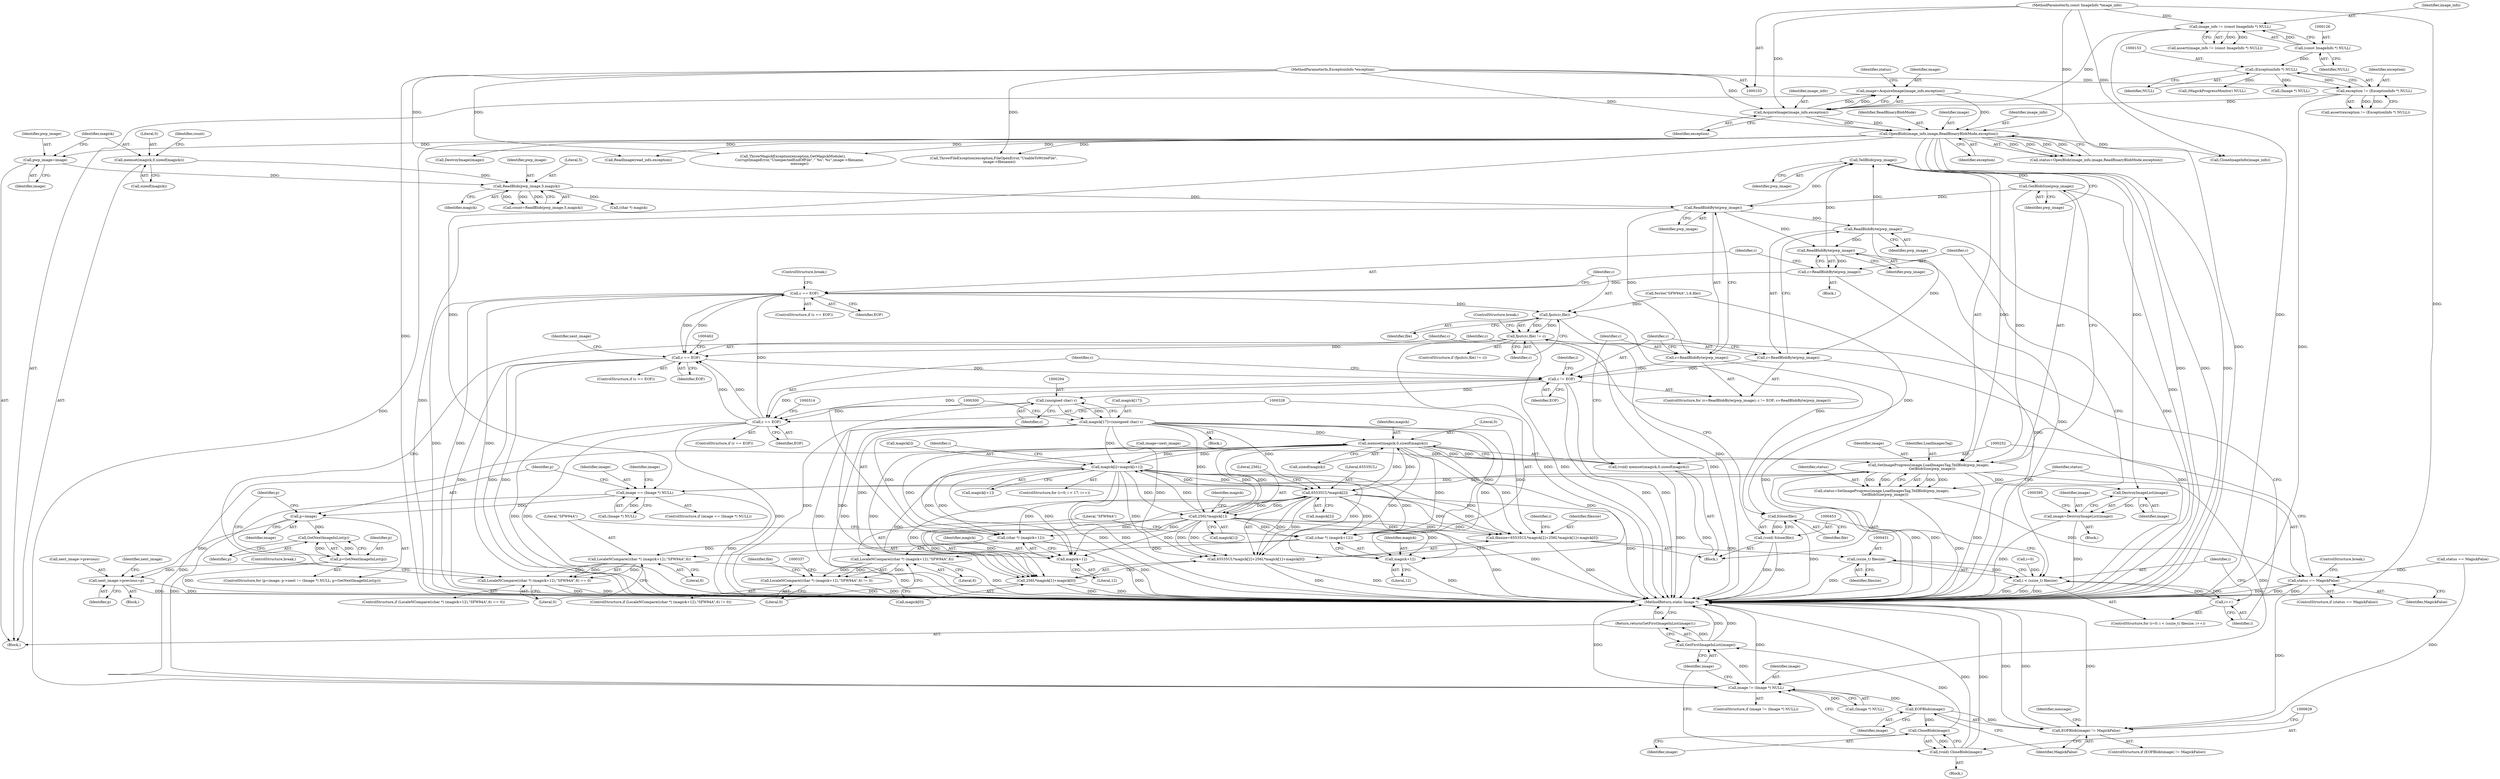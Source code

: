 digraph "0_ImageMagick_6b6bff054d569a77973f2140c0e86366e6168a6c_2@pointer" {
"1000568" [label="(Call,TellBlob(pwp_image))"];
"1000268" [label="(Call,ReadBlobByte(pwp_image))"];
"1000261" [label="(Call,ReadBlobByte(pwp_image))"];
"1000570" [label="(Call,GetBlobSize(pwp_image))"];
"1000568" [label="(Call,TellBlob(pwp_image))"];
"1000438" [label="(Call,ReadBlobByte(pwp_image))"];
"1000196" [label="(Call,ReadBlob(pwp_image,5,magick))"];
"1000186" [label="(Call,pwp_image=image)"];
"1000168" [label="(Call,OpenBlob(image_info,image,ReadBinaryBlobMode,exception))"];
"1000163" [label="(Call,AcquireImage(image_info,exception))"];
"1000123" [label="(Call,image_info != (const ImageInfo *) NULL)"];
"1000104" [label="(MethodParameterIn,const ImageInfo *image_info)"];
"1000125" [label="(Call,(const ImageInfo *) NULL)"];
"1000150" [label="(Call,exception != (ExceptionInfo *) NULL)"];
"1000105" [label="(MethodParameterIn,ExceptionInfo *exception)"];
"1000152" [label="(Call,(ExceptionInfo *) NULL)"];
"1000161" [label="(Call,image=AcquireImage(image_info,exception))"];
"1000189" [label="(Call,memset(magick,0,sizeof(magick)))"];
"1000565" [label="(Call,SetImageProgress(image,LoadImagesTag,TellBlob(pwp_image),\n      GetBlobSize(pwp_image)))"];
"1000391" [label="(Call,DestroyImageList(image))"];
"1000389" [label="(Call,image=DestroyImageList(image))"];
"1000498" [label="(Call,image == (Image *) NULL)"];
"1000509" [label="(Call,p=image)"];
"1000521" [label="(Call,GetNextImageInList(p))"];
"1000519" [label="(Call,p=GetNextImageInList(p))"];
"1000523" [label="(Call,next_image->previous=p)"];
"1000595" [label="(Call,image != (Image *) NULL)"];
"1000603" [label="(Call,EOFBlob(image))"];
"1000602" [label="(Call,EOFBlob(image) != MagickFalse)"];
"1000630" [label="(Call,CloseBlob(image))"];
"1000628" [label="(Call,(void) CloseBlob(image))"];
"1000633" [label="(Call,GetFirstImageInList(image))"];
"1000632" [label="(Return,return(GetFirstImageInList(image));)"];
"1000563" [label="(Call,status=SetImageProgress(image,LoadImagesTag,TellBlob(pwp_image),\n      GetBlobSize(pwp_image)))"];
"1000573" [label="(Call,status == MagickFalse)"];
"1000259" [label="(Call,c=ReadBlobByte(pwp_image))"];
"1000263" [label="(Call,c != EOF)"];
"1000293" [label="(Call,(unsigned char) c)"];
"1000289" [label="(Call,magick[17]=(unsigned char) c)"];
"1000253" [label="(Call,memset(magick,0,sizeof(magick)))"];
"1000251" [label="(Call,(void) memset(magick,0,sizeof(magick)))"];
"1000280" [label="(Call,magick[i]=magick[i+1])"];
"1000299" [label="(Call,(char *) (magick+12))"];
"1000298" [label="(Call,LocaleNCompare((char *) (magick+12),\"SFW94A\",6))"];
"1000297" [label="(Call,LocaleNCompare((char *) (magick+12),\"SFW94A\",6) == 0)"];
"1000301" [label="(Call,magick+12)"];
"1000327" [label="(Call,(char *) (magick+12))"];
"1000326" [label="(Call,LocaleNCompare((char *) (magick+12),\"SFW94A\",6))"];
"1000325" [label="(Call,LocaleNCompare((char *) (magick+12),\"SFW94A\",6) != 0)"];
"1000329" [label="(Call,magick+12)"];
"1000407" [label="(Call,filesize=65535UL*magick[2]+256L*magick[1]+magick[0])"];
"1000430" [label="(Call,(ssize_t) filesize)"];
"1000428" [label="(Call,i < (ssize_t) filesize)"];
"1000433" [label="(Call,i++)"];
"1000410" [label="(Call,65535UL*magick[2])"];
"1000409" [label="(Call,65535UL*magick[2]+256L*magick[1]+magick[0])"];
"1000416" [label="(Call,256L*magick[1])"];
"1000415" [label="(Call,256L*magick[1]+magick[0])"];
"1000309" [label="(Call,c == EOF)"];
"1000441" [label="(Call,c == EOF)"];
"1000447" [label="(Call,fputc(c,file))"];
"1000446" [label="(Call,fputc(c,file) != c)"];
"1000457" [label="(Call,c == EOF)"];
"1000454" [label="(Call,fclose(file))"];
"1000452" [label="(Call,(void) fclose(file))"];
"1000266" [label="(Call,c=ReadBlobByte(pwp_image))"];
"1000436" [label="(Call,c=ReadBlobByte(pwp_image))"];
"1000334" [label="(Literal,0)"];
"1000441" [label="(Call,c == EOF)"];
"1000530" [label="(Identifier,next_image)"];
"1000457" [label="(Call,c == EOF)"];
"1000253" [label="(Call,memset(magick,0,sizeof(magick)))"];
"1000389" [label="(Call,image=DestroyImageList(image))"];
"1000264" [label="(Identifier,c)"];
"1000251" [label="(Call,(void) memset(magick,0,sizeof(magick)))"];
"1000520" [label="(Identifier,p)"];
"1000454" [label="(Call,fclose(file))"];
"1000631" [label="(Identifier,image)"];
"1000293" [label="(Call,(unsigned char) c)"];
"1000597" [label="(Call,(Image *) NULL)"];
"1000436" [label="(Call,c=ReadBlobByte(pwp_image))"];
"1000325" [label="(Call,LocaleNCompare((char *) (magick+12),\"SFW94A\",6) != 0)"];
"1000524" [label="(Call,next_image->previous)"];
"1000609" [label="(Identifier,message)"];
"1000298" [label="(Call,LocaleNCompare((char *) (magick+12),\"SFW94A\",6))"];
"1000422" [label="(Identifier,magick)"];
"1000105" [label="(MethodParameterIn,ExceptionInfo *exception)"];
"1000392" [label="(Identifier,image)"];
"1000630" [label="(Call,CloseBlob(image))"];
"1000418" [label="(Call,magick[1])"];
"1000333" [label="(Literal,6)"];
"1000527" [label="(Identifier,p)"];
"1000224" [label="(Call,(MagickProgressMonitor) NULL)"];
"1000167" [label="(Identifier,status)"];
"1000263" [label="(Call,c != EOF)"];
"1000324" [label="(ControlStructure,if (LocaleNCompare((char *) (magick+12),\"SFW94A\",6) != 0))"];
"1000435" [label="(Block,)"];
"1000514" [label="(Identifier,p)"];
"1000448" [label="(Identifier,c)"];
"1000522" [label="(Identifier,p)"];
"1000296" [label="(ControlStructure,if (LocaleNCompare((char *) (magick+12),\"SFW94A\",6) == 0))"];
"1000289" [label="(Call,magick[17]=(unsigned char) c)"];
"1000390" [label="(Identifier,image)"];
"1000270" [label="(Block,)"];
"1000174" [label="(Call,status == MagickFalse)"];
"1000302" [label="(Identifier,magick)"];
"1000124" [label="(Identifier,image_info)"];
"1000497" [label="(ControlStructure,if (image == (Image *) NULL))"];
"1000575" [label="(Identifier,MagickFalse)"];
"1000284" [label="(Call,magick[i+1])"];
"1000458" [label="(Identifier,c)"];
"1000332" [label="(Literal,\"SFW94A\")"];
"1000444" [label="(ControlStructure,break;)"];
"1000331" [label="(Literal,12)"];
"1000250" [label="(Block,)"];
"1000195" [label="(Identifier,count)"];
"1000614" [label="(Call,ThrowMagickException(exception,GetMagickModule(),\n            CorruptImageError,\"UnexpectedEndOfFile\",\"`%s': %s\",image->filename,\n            message))"];
"1000154" [label="(Identifier,NULL)"];
"1000635" [label="(MethodReturn,static Image *)"];
"1000567" [label="(Identifier,LoadImagesTag)"];
"1000601" [label="(ControlStructure,if (EOFBlob(image) != MagickFalse))"];
"1000151" [label="(Identifier,exception)"];
"1000290" [label="(Call,magick[17])"];
"1000604" [label="(Identifier,image)"];
"1000306" [label="(Literal,0)"];
"1000633" [label="(Call,GetFirstImageInList(image))"];
"1000500" [label="(Call,(Image *) NULL)"];
"1000269" [label="(Identifier,pwp_image)"];
"1000297" [label="(Call,LocaleNCompare((char *) (magick+12),\"SFW94A\",6) == 0)"];
"1000149" [label="(Call,assert(exception != (ExceptionInfo *) NULL))"];
"1000311" [label="(Identifier,EOF)"];
"1000169" [label="(Identifier,image_info)"];
"1000432" [label="(Identifier,filesize)"];
"1000172" [label="(Identifier,exception)"];
"1000451" [label="(ControlStructure,break;)"];
"1000125" [label="(Call,(const ImageInfo *) NULL)"];
"1000568" [label="(Call,TellBlob(pwp_image))"];
"1000450" [label="(Identifier,c)"];
"1000186" [label="(Call,pwp_image=image)"];
"1000280" [label="(Call,magick[i]=magick[i+1])"];
"1000301" [label="(Call,magick+12)"];
"1000499" [label="(Identifier,image)"];
"1000571" [label="(Identifier,pwp_image)"];
"1000382" [label="(Call,ThrowFileException(exception,FileOpenError,\"UnableToWriteFile\",\n          image->filename))"];
"1000166" [label="(Call,status=OpenBlob(image_info,image,ReadBinaryBlobMode,exception))"];
"1000123" [label="(Call,image_info != (const ImageInfo *) NULL)"];
"1000299" [label="(Call,(char *) (magick+12))"];
"1000507" [label="(Block,)"];
"1000428" [label="(Call,i < (ssize_t) filesize)"];
"1000416" [label="(Call,256L*magick[1])"];
"1000259" [label="(Call,c=ReadBlobByte(pwp_image))"];
"1000197" [label="(Identifier,pwp_image)"];
"1000305" [label="(Literal,6)"];
"1000194" [label="(Call,count=ReadBlob(pwp_image,5,magick))"];
"1000445" [label="(ControlStructure,if (fputc(c,file) != c))"];
"1000439" [label="(Identifier,pwp_image)"];
"1000572" [label="(ControlStructure,if (status == MagickFalse))"];
"1000255" [label="(Literal,0)"];
"1000183" [label="(Call,(Image *) NULL)"];
"1000267" [label="(Identifier,c)"];
"1000594" [label="(ControlStructure,if (image != (Image *) NULL))"];
"1000271" [label="(ControlStructure,for (i=0; i < 17; i++))"];
"1000426" [label="(Identifier,i)"];
"1000310" [label="(Identifier,c)"];
"1000440" [label="(ControlStructure,if (c == EOF))"];
"1000254" [label="(Identifier,magick)"];
"1000473" [label="(Identifier,next_image)"];
"1000165" [label="(Identifier,exception)"];
"1000519" [label="(Call,p=GetNextImageInList(p))"];
"1000295" [label="(Identifier,c)"];
"1000307" [label="(ControlStructure,break;)"];
"1000412" [label="(Call,magick[2])"];
"1000162" [label="(Identifier,image)"];
"1000266" [label="(Call,c=ReadBlobByte(pwp_image))"];
"1000605" [label="(Identifier,MagickFalse)"];
"1000504" [label="(Identifier,image)"];
"1000273" [label="(Identifier,i)"];
"1000281" [label="(Call,magick[i])"];
"1000171" [label="(Identifier,ReadBinaryBlobMode)"];
"1000122" [label="(Call,assert(image_info != (const ImageInfo *) NULL))"];
"1000326" [label="(Call,LocaleNCompare((char *) (magick+12),\"SFW94A\",6))"];
"1000434" [label="(Identifier,i)"];
"1000576" [label="(ControlStructure,break;)"];
"1000189" [label="(Call,memset(magick,0,sizeof(magick)))"];
"1000303" [label="(Literal,12)"];
"1000503" [label="(Call,image=next_image)"];
"1000260" [label="(Identifier,c)"];
"1000446" [label="(Call,fputc(c,file) != c)"];
"1000595" [label="(Call,image != (Image *) NULL)"];
"1000150" [label="(Call,exception != (ExceptionInfo *) NULL)"];
"1000569" [label="(Identifier,pwp_image)"];
"1000168" [label="(Call,OpenBlob(image_info,image,ReadBinaryBlobMode,exception))"];
"1000308" [label="(ControlStructure,if (c == EOF))"];
"1000456" [label="(ControlStructure,if (c == EOF))"];
"1000373" [label="(Block,)"];
"1000474" [label="(Call,ReadImage(read_info,exception))"];
"1000187" [label="(Identifier,pwp_image)"];
"1000191" [label="(Literal,0)"];
"1000430" [label="(Call,(ssize_t) filesize)"];
"1000417" [label="(Literal,256L)"];
"1000190" [label="(Identifier,magick)"];
"1000152" [label="(Call,(ExceptionInfo *) NULL)"];
"1000327" [label="(Call,(char *) (magick+12))"];
"1000425" [label="(Call,i=0)"];
"1000628" [label="(Call,(void) CloseBlob(image))"];
"1000348" [label="(Identifier,file)"];
"1000164" [label="(Identifier,image_info)"];
"1000127" [label="(Identifier,NULL)"];
"1000452" [label="(Call,(void) fclose(file))"];
"1000409" [label="(Call,65535UL*magick[2]+256L*magick[1]+magick[0])"];
"1000459" [label="(Identifier,EOF)"];
"1000596" [label="(Identifier,image)"];
"1000573" [label="(Call,status == MagickFalse)"];
"1000603" [label="(Call,EOFBlob(image))"];
"1000199" [label="(Identifier,magick)"];
"1000218" [label="(Call,CloneImageInfo(image_info))"];
"1000424" [label="(ControlStructure,for (i=0; i < (ssize_t) filesize; i++))"];
"1000443" [label="(Identifier,EOF)"];
"1000170" [label="(Identifier,image)"];
"1000498" [label="(Call,image == (Image *) NULL)"];
"1000438" [label="(Call,ReadBlobByte(pwp_image))"];
"1000161" [label="(Call,image=AcquireImage(image_info,exception))"];
"1000207" [label="(Call,(char *) magick)"];
"1000510" [label="(Identifier,p)"];
"1000163" [label="(Call,AcquireImage(image_info,exception))"];
"1000265" [label="(Identifier,EOF)"];
"1000447" [label="(Call,fputc(c,file))"];
"1000455" [label="(Identifier,file)"];
"1000634" [label="(Identifier,image)"];
"1000563" [label="(Call,status=SetImageProgress(image,LoadImagesTag,TellBlob(pwp_image),\n      GetBlobSize(pwp_image)))"];
"1000268" [label="(Call,ReadBlobByte(pwp_image))"];
"1000509" [label="(Call,p=image)"];
"1000408" [label="(Identifier,filesize)"];
"1000106" [label="(Block,)"];
"1000437" [label="(Identifier,c)"];
"1000258" [label="(ControlStructure,for (c=ReadBlobByte(pwp_image); c != EOF; c=ReadBlobByte(pwp_image)))"];
"1000511" [label="(Identifier,image)"];
"1000262" [label="(Identifier,pwp_image)"];
"1000180" [label="(Call,DestroyImage(image))"];
"1000256" [label="(Call,sizeof(magick))"];
"1000566" [label="(Identifier,image)"];
"1000399" [label="(Call,fwrite(\"SFW94A\",1,6,file))"];
"1000104" [label="(MethodParameterIn,const ImageInfo *image_info)"];
"1000565" [label="(Call,SetImageProgress(image,LoadImagesTag,TellBlob(pwp_image),\n      GetBlobSize(pwp_image)))"];
"1000602" [label="(Call,EOFBlob(image) != MagickFalse)"];
"1000411" [label="(Literal,65535UL)"];
"1000564" [label="(Identifier,status)"];
"1000574" [label="(Identifier,status)"];
"1000521" [label="(Call,GetNextImageInList(p))"];
"1000433" [label="(Call,i++)"];
"1000442" [label="(Identifier,c)"];
"1000410" [label="(Call,65535UL*magick[2])"];
"1000570" [label="(Call,GetBlobSize(pwp_image))"];
"1000407" [label="(Call,filesize=65535UL*magick[2]+256L*magick[1]+magick[0])"];
"1000198" [label="(Literal,5)"];
"1000429" [label="(Identifier,i)"];
"1000632" [label="(Return,return(GetFirstImageInList(image));)"];
"1000391" [label="(Call,DestroyImageList(image))"];
"1000523" [label="(Call,next_image->previous=p)"];
"1000415" [label="(Call,256L*magick[1]+magick[0])"];
"1000188" [label="(Identifier,image)"];
"1000196" [label="(Call,ReadBlob(pwp_image,5,magick))"];
"1000192" [label="(Call,sizeof(magick))"];
"1000304" [label="(Literal,\"SFW94A\")"];
"1000421" [label="(Call,magick[0])"];
"1000329" [label="(Call,magick+12)"];
"1000330" [label="(Identifier,magick)"];
"1000449" [label="(Identifier,file)"];
"1000261" [label="(Call,ReadBlobByte(pwp_image))"];
"1000508" [label="(ControlStructure,for (p=image; p->next != (Image *) NULL; p=GetNextImageInList(p)))"];
"1000600" [label="(Block,)"];
"1000279" [label="(Identifier,i)"];
"1000309" [label="(Call,c == EOF)"];
"1000568" -> "1000565"  [label="AST: "];
"1000568" -> "1000569"  [label="CFG: "];
"1000569" -> "1000568"  [label="AST: "];
"1000571" -> "1000568"  [label="CFG: "];
"1000568" -> "1000565"  [label="DDG: "];
"1000268" -> "1000568"  [label="DDG: "];
"1000261" -> "1000568"  [label="DDG: "];
"1000438" -> "1000568"  [label="DDG: "];
"1000568" -> "1000570"  [label="DDG: "];
"1000268" -> "1000266"  [label="AST: "];
"1000268" -> "1000269"  [label="CFG: "];
"1000269" -> "1000268"  [label="AST: "];
"1000266" -> "1000268"  [label="CFG: "];
"1000268" -> "1000635"  [label="DDG: "];
"1000268" -> "1000266"  [label="DDG: "];
"1000261" -> "1000268"  [label="DDG: "];
"1000268" -> "1000438"  [label="DDG: "];
"1000261" -> "1000259"  [label="AST: "];
"1000261" -> "1000262"  [label="CFG: "];
"1000262" -> "1000261"  [label="AST: "];
"1000259" -> "1000261"  [label="CFG: "];
"1000261" -> "1000635"  [label="DDG: "];
"1000261" -> "1000259"  [label="DDG: "];
"1000570" -> "1000261"  [label="DDG: "];
"1000196" -> "1000261"  [label="DDG: "];
"1000261" -> "1000438"  [label="DDG: "];
"1000570" -> "1000565"  [label="AST: "];
"1000570" -> "1000571"  [label="CFG: "];
"1000571" -> "1000570"  [label="AST: "];
"1000565" -> "1000570"  [label="CFG: "];
"1000570" -> "1000635"  [label="DDG: "];
"1000570" -> "1000565"  [label="DDG: "];
"1000438" -> "1000436"  [label="AST: "];
"1000438" -> "1000439"  [label="CFG: "];
"1000439" -> "1000438"  [label="AST: "];
"1000436" -> "1000438"  [label="CFG: "];
"1000438" -> "1000635"  [label="DDG: "];
"1000438" -> "1000436"  [label="DDG: "];
"1000196" -> "1000194"  [label="AST: "];
"1000196" -> "1000199"  [label="CFG: "];
"1000197" -> "1000196"  [label="AST: "];
"1000198" -> "1000196"  [label="AST: "];
"1000199" -> "1000196"  [label="AST: "];
"1000194" -> "1000196"  [label="CFG: "];
"1000196" -> "1000194"  [label="DDG: "];
"1000196" -> "1000194"  [label="DDG: "];
"1000196" -> "1000194"  [label="DDG: "];
"1000186" -> "1000196"  [label="DDG: "];
"1000189" -> "1000196"  [label="DDG: "];
"1000196" -> "1000207"  [label="DDG: "];
"1000186" -> "1000106"  [label="AST: "];
"1000186" -> "1000188"  [label="CFG: "];
"1000187" -> "1000186"  [label="AST: "];
"1000188" -> "1000186"  [label="AST: "];
"1000190" -> "1000186"  [label="CFG: "];
"1000168" -> "1000186"  [label="DDG: "];
"1000168" -> "1000166"  [label="AST: "];
"1000168" -> "1000172"  [label="CFG: "];
"1000169" -> "1000168"  [label="AST: "];
"1000170" -> "1000168"  [label="AST: "];
"1000171" -> "1000168"  [label="AST: "];
"1000172" -> "1000168"  [label="AST: "];
"1000166" -> "1000168"  [label="CFG: "];
"1000168" -> "1000635"  [label="DDG: "];
"1000168" -> "1000635"  [label="DDG: "];
"1000168" -> "1000635"  [label="DDG: "];
"1000168" -> "1000166"  [label="DDG: "];
"1000168" -> "1000166"  [label="DDG: "];
"1000168" -> "1000166"  [label="DDG: "];
"1000168" -> "1000166"  [label="DDG: "];
"1000163" -> "1000168"  [label="DDG: "];
"1000163" -> "1000168"  [label="DDG: "];
"1000104" -> "1000168"  [label="DDG: "];
"1000161" -> "1000168"  [label="DDG: "];
"1000105" -> "1000168"  [label="DDG: "];
"1000168" -> "1000180"  [label="DDG: "];
"1000168" -> "1000218"  [label="DDG: "];
"1000168" -> "1000382"  [label="DDG: "];
"1000168" -> "1000391"  [label="DDG: "];
"1000168" -> "1000474"  [label="DDG: "];
"1000168" -> "1000498"  [label="DDG: "];
"1000168" -> "1000595"  [label="DDG: "];
"1000168" -> "1000614"  [label="DDG: "];
"1000163" -> "1000161"  [label="AST: "];
"1000163" -> "1000165"  [label="CFG: "];
"1000164" -> "1000163"  [label="AST: "];
"1000165" -> "1000163"  [label="AST: "];
"1000161" -> "1000163"  [label="CFG: "];
"1000163" -> "1000161"  [label="DDG: "];
"1000163" -> "1000161"  [label="DDG: "];
"1000123" -> "1000163"  [label="DDG: "];
"1000104" -> "1000163"  [label="DDG: "];
"1000150" -> "1000163"  [label="DDG: "];
"1000105" -> "1000163"  [label="DDG: "];
"1000123" -> "1000122"  [label="AST: "];
"1000123" -> "1000125"  [label="CFG: "];
"1000124" -> "1000123"  [label="AST: "];
"1000125" -> "1000123"  [label="AST: "];
"1000122" -> "1000123"  [label="CFG: "];
"1000123" -> "1000635"  [label="DDG: "];
"1000123" -> "1000122"  [label="DDG: "];
"1000123" -> "1000122"  [label="DDG: "];
"1000104" -> "1000123"  [label="DDG: "];
"1000125" -> "1000123"  [label="DDG: "];
"1000104" -> "1000103"  [label="AST: "];
"1000104" -> "1000635"  [label="DDG: "];
"1000104" -> "1000218"  [label="DDG: "];
"1000125" -> "1000127"  [label="CFG: "];
"1000126" -> "1000125"  [label="AST: "];
"1000127" -> "1000125"  [label="AST: "];
"1000125" -> "1000152"  [label="DDG: "];
"1000150" -> "1000149"  [label="AST: "];
"1000150" -> "1000152"  [label="CFG: "];
"1000151" -> "1000150"  [label="AST: "];
"1000152" -> "1000150"  [label="AST: "];
"1000149" -> "1000150"  [label="CFG: "];
"1000150" -> "1000635"  [label="DDG: "];
"1000150" -> "1000149"  [label="DDG: "];
"1000150" -> "1000149"  [label="DDG: "];
"1000105" -> "1000150"  [label="DDG: "];
"1000152" -> "1000150"  [label="DDG: "];
"1000105" -> "1000103"  [label="AST: "];
"1000105" -> "1000635"  [label="DDG: "];
"1000105" -> "1000382"  [label="DDG: "];
"1000105" -> "1000474"  [label="DDG: "];
"1000105" -> "1000614"  [label="DDG: "];
"1000152" -> "1000154"  [label="CFG: "];
"1000153" -> "1000152"  [label="AST: "];
"1000154" -> "1000152"  [label="AST: "];
"1000152" -> "1000183"  [label="DDG: "];
"1000152" -> "1000224"  [label="DDG: "];
"1000161" -> "1000106"  [label="AST: "];
"1000162" -> "1000161"  [label="AST: "];
"1000167" -> "1000161"  [label="CFG: "];
"1000161" -> "1000635"  [label="DDG: "];
"1000189" -> "1000106"  [label="AST: "];
"1000189" -> "1000192"  [label="CFG: "];
"1000190" -> "1000189"  [label="AST: "];
"1000191" -> "1000189"  [label="AST: "];
"1000192" -> "1000189"  [label="AST: "];
"1000195" -> "1000189"  [label="CFG: "];
"1000565" -> "1000563"  [label="AST: "];
"1000566" -> "1000565"  [label="AST: "];
"1000567" -> "1000565"  [label="AST: "];
"1000563" -> "1000565"  [label="CFG: "];
"1000565" -> "1000635"  [label="DDG: "];
"1000565" -> "1000635"  [label="DDG: "];
"1000565" -> "1000635"  [label="DDG: "];
"1000565" -> "1000391"  [label="DDG: "];
"1000565" -> "1000498"  [label="DDG: "];
"1000565" -> "1000563"  [label="DDG: "];
"1000565" -> "1000563"  [label="DDG: "];
"1000565" -> "1000563"  [label="DDG: "];
"1000565" -> "1000563"  [label="DDG: "];
"1000503" -> "1000565"  [label="DDG: "];
"1000498" -> "1000565"  [label="DDG: "];
"1000565" -> "1000595"  [label="DDG: "];
"1000391" -> "1000389"  [label="AST: "];
"1000391" -> "1000392"  [label="CFG: "];
"1000392" -> "1000391"  [label="AST: "];
"1000389" -> "1000391"  [label="CFG: "];
"1000391" -> "1000389"  [label="DDG: "];
"1000389" -> "1000373"  [label="AST: "];
"1000390" -> "1000389"  [label="AST: "];
"1000395" -> "1000389"  [label="CFG: "];
"1000389" -> "1000635"  [label="DDG: "];
"1000389" -> "1000635"  [label="DDG: "];
"1000498" -> "1000497"  [label="AST: "];
"1000498" -> "1000500"  [label="CFG: "];
"1000499" -> "1000498"  [label="AST: "];
"1000500" -> "1000498"  [label="AST: "];
"1000504" -> "1000498"  [label="CFG: "];
"1000510" -> "1000498"  [label="CFG: "];
"1000498" -> "1000635"  [label="DDG: "];
"1000500" -> "1000498"  [label="DDG: "];
"1000498" -> "1000509"  [label="DDG: "];
"1000498" -> "1000595"  [label="DDG: "];
"1000509" -> "1000508"  [label="AST: "];
"1000509" -> "1000511"  [label="CFG: "];
"1000510" -> "1000509"  [label="AST: "];
"1000511" -> "1000509"  [label="AST: "];
"1000514" -> "1000509"  [label="CFG: "];
"1000509" -> "1000521"  [label="DDG: "];
"1000509" -> "1000523"  [label="DDG: "];
"1000521" -> "1000519"  [label="AST: "];
"1000521" -> "1000522"  [label="CFG: "];
"1000522" -> "1000521"  [label="AST: "];
"1000519" -> "1000521"  [label="CFG: "];
"1000521" -> "1000519"  [label="DDG: "];
"1000519" -> "1000521"  [label="DDG: "];
"1000519" -> "1000508"  [label="AST: "];
"1000520" -> "1000519"  [label="AST: "];
"1000514" -> "1000519"  [label="CFG: "];
"1000519" -> "1000635"  [label="DDG: "];
"1000519" -> "1000523"  [label="DDG: "];
"1000523" -> "1000507"  [label="AST: "];
"1000523" -> "1000527"  [label="CFG: "];
"1000524" -> "1000523"  [label="AST: "];
"1000527" -> "1000523"  [label="AST: "];
"1000530" -> "1000523"  [label="CFG: "];
"1000523" -> "1000635"  [label="DDG: "];
"1000523" -> "1000635"  [label="DDG: "];
"1000595" -> "1000594"  [label="AST: "];
"1000595" -> "1000597"  [label="CFG: "];
"1000596" -> "1000595"  [label="AST: "];
"1000597" -> "1000595"  [label="AST: "];
"1000604" -> "1000595"  [label="CFG: "];
"1000634" -> "1000595"  [label="CFG: "];
"1000595" -> "1000635"  [label="DDG: "];
"1000595" -> "1000635"  [label="DDG: "];
"1000503" -> "1000595"  [label="DDG: "];
"1000597" -> "1000595"  [label="DDG: "];
"1000595" -> "1000603"  [label="DDG: "];
"1000595" -> "1000633"  [label="DDG: "];
"1000603" -> "1000602"  [label="AST: "];
"1000603" -> "1000604"  [label="CFG: "];
"1000604" -> "1000603"  [label="AST: "];
"1000605" -> "1000603"  [label="CFG: "];
"1000603" -> "1000602"  [label="DDG: "];
"1000603" -> "1000630"  [label="DDG: "];
"1000602" -> "1000601"  [label="AST: "];
"1000602" -> "1000605"  [label="CFG: "];
"1000605" -> "1000602"  [label="AST: "];
"1000609" -> "1000602"  [label="CFG: "];
"1000629" -> "1000602"  [label="CFG: "];
"1000602" -> "1000635"  [label="DDG: "];
"1000602" -> "1000635"  [label="DDG: "];
"1000602" -> "1000635"  [label="DDG: "];
"1000573" -> "1000602"  [label="DDG: "];
"1000174" -> "1000602"  [label="DDG: "];
"1000630" -> "1000628"  [label="AST: "];
"1000630" -> "1000631"  [label="CFG: "];
"1000631" -> "1000630"  [label="AST: "];
"1000628" -> "1000630"  [label="CFG: "];
"1000630" -> "1000628"  [label="DDG: "];
"1000630" -> "1000633"  [label="DDG: "];
"1000628" -> "1000600"  [label="AST: "];
"1000629" -> "1000628"  [label="AST: "];
"1000634" -> "1000628"  [label="CFG: "];
"1000628" -> "1000635"  [label="DDG: "];
"1000628" -> "1000635"  [label="DDG: "];
"1000633" -> "1000632"  [label="AST: "];
"1000633" -> "1000634"  [label="CFG: "];
"1000634" -> "1000633"  [label="AST: "];
"1000632" -> "1000633"  [label="CFG: "];
"1000633" -> "1000635"  [label="DDG: "];
"1000633" -> "1000635"  [label="DDG: "];
"1000633" -> "1000632"  [label="DDG: "];
"1000632" -> "1000106"  [label="AST: "];
"1000635" -> "1000632"  [label="CFG: "];
"1000632" -> "1000635"  [label="DDG: "];
"1000563" -> "1000250"  [label="AST: "];
"1000564" -> "1000563"  [label="AST: "];
"1000574" -> "1000563"  [label="CFG: "];
"1000563" -> "1000635"  [label="DDG: "];
"1000563" -> "1000573"  [label="DDG: "];
"1000573" -> "1000572"  [label="AST: "];
"1000573" -> "1000575"  [label="CFG: "];
"1000574" -> "1000573"  [label="AST: "];
"1000575" -> "1000573"  [label="AST: "];
"1000252" -> "1000573"  [label="CFG: "];
"1000576" -> "1000573"  [label="CFG: "];
"1000573" -> "1000635"  [label="DDG: "];
"1000573" -> "1000635"  [label="DDG: "];
"1000573" -> "1000635"  [label="DDG: "];
"1000174" -> "1000573"  [label="DDG: "];
"1000259" -> "1000258"  [label="AST: "];
"1000260" -> "1000259"  [label="AST: "];
"1000264" -> "1000259"  [label="CFG: "];
"1000259" -> "1000635"  [label="DDG: "];
"1000259" -> "1000263"  [label="DDG: "];
"1000263" -> "1000258"  [label="AST: "];
"1000263" -> "1000265"  [label="CFG: "];
"1000264" -> "1000263"  [label="AST: "];
"1000265" -> "1000263"  [label="AST: "];
"1000273" -> "1000263"  [label="CFG: "];
"1000310" -> "1000263"  [label="CFG: "];
"1000263" -> "1000635"  [label="DDG: "];
"1000263" -> "1000635"  [label="DDG: "];
"1000266" -> "1000263"  [label="DDG: "];
"1000457" -> "1000263"  [label="DDG: "];
"1000263" -> "1000293"  [label="DDG: "];
"1000263" -> "1000309"  [label="DDG: "];
"1000263" -> "1000309"  [label="DDG: "];
"1000293" -> "1000289"  [label="AST: "];
"1000293" -> "1000295"  [label="CFG: "];
"1000294" -> "1000293"  [label="AST: "];
"1000295" -> "1000293"  [label="AST: "];
"1000289" -> "1000293"  [label="CFG: "];
"1000293" -> "1000635"  [label="DDG: "];
"1000293" -> "1000289"  [label="DDG: "];
"1000293" -> "1000309"  [label="DDG: "];
"1000289" -> "1000270"  [label="AST: "];
"1000290" -> "1000289"  [label="AST: "];
"1000300" -> "1000289"  [label="CFG: "];
"1000289" -> "1000635"  [label="DDG: "];
"1000289" -> "1000635"  [label="DDG: "];
"1000289" -> "1000253"  [label="DDG: "];
"1000289" -> "1000280"  [label="DDG: "];
"1000289" -> "1000299"  [label="DDG: "];
"1000289" -> "1000301"  [label="DDG: "];
"1000289" -> "1000327"  [label="DDG: "];
"1000289" -> "1000329"  [label="DDG: "];
"1000289" -> "1000407"  [label="DDG: "];
"1000289" -> "1000410"  [label="DDG: "];
"1000289" -> "1000409"  [label="DDG: "];
"1000289" -> "1000416"  [label="DDG: "];
"1000289" -> "1000415"  [label="DDG: "];
"1000253" -> "1000251"  [label="AST: "];
"1000253" -> "1000256"  [label="CFG: "];
"1000254" -> "1000253"  [label="AST: "];
"1000255" -> "1000253"  [label="AST: "];
"1000256" -> "1000253"  [label="AST: "];
"1000251" -> "1000253"  [label="CFG: "];
"1000253" -> "1000251"  [label="DDG: "];
"1000253" -> "1000251"  [label="DDG: "];
"1000410" -> "1000253"  [label="DDG: "];
"1000416" -> "1000253"  [label="DDG: "];
"1000280" -> "1000253"  [label="DDG: "];
"1000253" -> "1000280"  [label="DDG: "];
"1000253" -> "1000299"  [label="DDG: "];
"1000253" -> "1000301"  [label="DDG: "];
"1000253" -> "1000327"  [label="DDG: "];
"1000253" -> "1000329"  [label="DDG: "];
"1000253" -> "1000407"  [label="DDG: "];
"1000253" -> "1000410"  [label="DDG: "];
"1000253" -> "1000409"  [label="DDG: "];
"1000253" -> "1000416"  [label="DDG: "];
"1000253" -> "1000415"  [label="DDG: "];
"1000251" -> "1000250"  [label="AST: "];
"1000252" -> "1000251"  [label="AST: "];
"1000260" -> "1000251"  [label="CFG: "];
"1000251" -> "1000635"  [label="DDG: "];
"1000251" -> "1000635"  [label="DDG: "];
"1000280" -> "1000271"  [label="AST: "];
"1000280" -> "1000284"  [label="CFG: "];
"1000281" -> "1000280"  [label="AST: "];
"1000284" -> "1000280"  [label="AST: "];
"1000279" -> "1000280"  [label="CFG: "];
"1000280" -> "1000635"  [label="DDG: "];
"1000280" -> "1000635"  [label="DDG: "];
"1000410" -> "1000280"  [label="DDG: "];
"1000416" -> "1000280"  [label="DDG: "];
"1000280" -> "1000299"  [label="DDG: "];
"1000280" -> "1000301"  [label="DDG: "];
"1000280" -> "1000327"  [label="DDG: "];
"1000280" -> "1000329"  [label="DDG: "];
"1000280" -> "1000407"  [label="DDG: "];
"1000280" -> "1000410"  [label="DDG: "];
"1000280" -> "1000409"  [label="DDG: "];
"1000280" -> "1000416"  [label="DDG: "];
"1000280" -> "1000415"  [label="DDG: "];
"1000299" -> "1000298"  [label="AST: "];
"1000299" -> "1000301"  [label="CFG: "];
"1000300" -> "1000299"  [label="AST: "];
"1000301" -> "1000299"  [label="AST: "];
"1000304" -> "1000299"  [label="CFG: "];
"1000299" -> "1000635"  [label="DDG: "];
"1000299" -> "1000298"  [label="DDG: "];
"1000410" -> "1000299"  [label="DDG: "];
"1000416" -> "1000299"  [label="DDG: "];
"1000298" -> "1000297"  [label="AST: "];
"1000298" -> "1000305"  [label="CFG: "];
"1000304" -> "1000298"  [label="AST: "];
"1000305" -> "1000298"  [label="AST: "];
"1000306" -> "1000298"  [label="CFG: "];
"1000298" -> "1000635"  [label="DDG: "];
"1000298" -> "1000297"  [label="DDG: "];
"1000298" -> "1000297"  [label="DDG: "];
"1000298" -> "1000297"  [label="DDG: "];
"1000297" -> "1000296"  [label="AST: "];
"1000297" -> "1000306"  [label="CFG: "];
"1000306" -> "1000297"  [label="AST: "];
"1000307" -> "1000297"  [label="CFG: "];
"1000267" -> "1000297"  [label="CFG: "];
"1000297" -> "1000635"  [label="DDG: "];
"1000297" -> "1000635"  [label="DDG: "];
"1000301" -> "1000303"  [label="CFG: "];
"1000302" -> "1000301"  [label="AST: "];
"1000303" -> "1000301"  [label="AST: "];
"1000301" -> "1000635"  [label="DDG: "];
"1000410" -> "1000301"  [label="DDG: "];
"1000416" -> "1000301"  [label="DDG: "];
"1000327" -> "1000326"  [label="AST: "];
"1000327" -> "1000329"  [label="CFG: "];
"1000328" -> "1000327"  [label="AST: "];
"1000329" -> "1000327"  [label="AST: "];
"1000332" -> "1000327"  [label="CFG: "];
"1000327" -> "1000635"  [label="DDG: "];
"1000327" -> "1000326"  [label="DDG: "];
"1000410" -> "1000327"  [label="DDG: "];
"1000416" -> "1000327"  [label="DDG: "];
"1000326" -> "1000325"  [label="AST: "];
"1000326" -> "1000333"  [label="CFG: "];
"1000332" -> "1000326"  [label="AST: "];
"1000333" -> "1000326"  [label="AST: "];
"1000334" -> "1000326"  [label="CFG: "];
"1000326" -> "1000635"  [label="DDG: "];
"1000326" -> "1000325"  [label="DDG: "];
"1000326" -> "1000325"  [label="DDG: "];
"1000326" -> "1000325"  [label="DDG: "];
"1000325" -> "1000324"  [label="AST: "];
"1000325" -> "1000334"  [label="CFG: "];
"1000334" -> "1000325"  [label="AST: "];
"1000337" -> "1000325"  [label="CFG: "];
"1000348" -> "1000325"  [label="CFG: "];
"1000325" -> "1000635"  [label="DDG: "];
"1000325" -> "1000635"  [label="DDG: "];
"1000329" -> "1000331"  [label="CFG: "];
"1000330" -> "1000329"  [label="AST: "];
"1000331" -> "1000329"  [label="AST: "];
"1000329" -> "1000635"  [label="DDG: "];
"1000410" -> "1000329"  [label="DDG: "];
"1000416" -> "1000329"  [label="DDG: "];
"1000407" -> "1000250"  [label="AST: "];
"1000407" -> "1000409"  [label="CFG: "];
"1000408" -> "1000407"  [label="AST: "];
"1000409" -> "1000407"  [label="AST: "];
"1000426" -> "1000407"  [label="CFG: "];
"1000407" -> "1000635"  [label="DDG: "];
"1000410" -> "1000407"  [label="DDG: "];
"1000410" -> "1000407"  [label="DDG: "];
"1000416" -> "1000407"  [label="DDG: "];
"1000416" -> "1000407"  [label="DDG: "];
"1000407" -> "1000430"  [label="DDG: "];
"1000430" -> "1000428"  [label="AST: "];
"1000430" -> "1000432"  [label="CFG: "];
"1000431" -> "1000430"  [label="AST: "];
"1000432" -> "1000430"  [label="AST: "];
"1000428" -> "1000430"  [label="CFG: "];
"1000430" -> "1000635"  [label="DDG: "];
"1000430" -> "1000428"  [label="DDG: "];
"1000428" -> "1000424"  [label="AST: "];
"1000429" -> "1000428"  [label="AST: "];
"1000437" -> "1000428"  [label="CFG: "];
"1000453" -> "1000428"  [label="CFG: "];
"1000428" -> "1000635"  [label="DDG: "];
"1000428" -> "1000635"  [label="DDG: "];
"1000428" -> "1000635"  [label="DDG: "];
"1000433" -> "1000428"  [label="DDG: "];
"1000425" -> "1000428"  [label="DDG: "];
"1000428" -> "1000433"  [label="DDG: "];
"1000433" -> "1000424"  [label="AST: "];
"1000433" -> "1000434"  [label="CFG: "];
"1000434" -> "1000433"  [label="AST: "];
"1000429" -> "1000433"  [label="CFG: "];
"1000410" -> "1000409"  [label="AST: "];
"1000410" -> "1000412"  [label="CFG: "];
"1000411" -> "1000410"  [label="AST: "];
"1000412" -> "1000410"  [label="AST: "];
"1000417" -> "1000410"  [label="CFG: "];
"1000410" -> "1000635"  [label="DDG: "];
"1000410" -> "1000409"  [label="DDG: "];
"1000410" -> "1000409"  [label="DDG: "];
"1000416" -> "1000410"  [label="DDG: "];
"1000410" -> "1000416"  [label="DDG: "];
"1000410" -> "1000415"  [label="DDG: "];
"1000409" -> "1000415"  [label="CFG: "];
"1000415" -> "1000409"  [label="AST: "];
"1000409" -> "1000635"  [label="DDG: "];
"1000409" -> "1000635"  [label="DDG: "];
"1000416" -> "1000409"  [label="DDG: "];
"1000416" -> "1000409"  [label="DDG: "];
"1000416" -> "1000415"  [label="AST: "];
"1000416" -> "1000418"  [label="CFG: "];
"1000417" -> "1000416"  [label="AST: "];
"1000418" -> "1000416"  [label="AST: "];
"1000422" -> "1000416"  [label="CFG: "];
"1000416" -> "1000635"  [label="DDG: "];
"1000416" -> "1000415"  [label="DDG: "];
"1000416" -> "1000415"  [label="DDG: "];
"1000415" -> "1000421"  [label="CFG: "];
"1000421" -> "1000415"  [label="AST: "];
"1000415" -> "1000635"  [label="DDG: "];
"1000415" -> "1000635"  [label="DDG: "];
"1000309" -> "1000308"  [label="AST: "];
"1000309" -> "1000311"  [label="CFG: "];
"1000310" -> "1000309"  [label="AST: "];
"1000311" -> "1000309"  [label="AST: "];
"1000314" -> "1000309"  [label="CFG: "];
"1000328" -> "1000309"  [label="CFG: "];
"1000309" -> "1000635"  [label="DDG: "];
"1000309" -> "1000635"  [label="DDG: "];
"1000309" -> "1000635"  [label="DDG: "];
"1000309" -> "1000441"  [label="DDG: "];
"1000309" -> "1000457"  [label="DDG: "];
"1000309" -> "1000457"  [label="DDG: "];
"1000441" -> "1000440"  [label="AST: "];
"1000441" -> "1000443"  [label="CFG: "];
"1000442" -> "1000441"  [label="AST: "];
"1000443" -> "1000441"  [label="AST: "];
"1000444" -> "1000441"  [label="CFG: "];
"1000448" -> "1000441"  [label="CFG: "];
"1000441" -> "1000635"  [label="DDG: "];
"1000441" -> "1000635"  [label="DDG: "];
"1000441" -> "1000635"  [label="DDG: "];
"1000436" -> "1000441"  [label="DDG: "];
"1000441" -> "1000447"  [label="DDG: "];
"1000441" -> "1000457"  [label="DDG: "];
"1000441" -> "1000457"  [label="DDG: "];
"1000447" -> "1000446"  [label="AST: "];
"1000447" -> "1000449"  [label="CFG: "];
"1000448" -> "1000447"  [label="AST: "];
"1000449" -> "1000447"  [label="AST: "];
"1000450" -> "1000447"  [label="CFG: "];
"1000447" -> "1000635"  [label="DDG: "];
"1000447" -> "1000446"  [label="DDG: "];
"1000447" -> "1000446"  [label="DDG: "];
"1000399" -> "1000447"  [label="DDG: "];
"1000447" -> "1000454"  [label="DDG: "];
"1000446" -> "1000445"  [label="AST: "];
"1000446" -> "1000450"  [label="CFG: "];
"1000450" -> "1000446"  [label="AST: "];
"1000451" -> "1000446"  [label="CFG: "];
"1000434" -> "1000446"  [label="CFG: "];
"1000446" -> "1000635"  [label="DDG: "];
"1000446" -> "1000635"  [label="DDG: "];
"1000446" -> "1000635"  [label="DDG: "];
"1000446" -> "1000457"  [label="DDG: "];
"1000457" -> "1000456"  [label="AST: "];
"1000457" -> "1000459"  [label="CFG: "];
"1000458" -> "1000457"  [label="AST: "];
"1000459" -> "1000457"  [label="AST: "];
"1000462" -> "1000457"  [label="CFG: "];
"1000473" -> "1000457"  [label="CFG: "];
"1000457" -> "1000635"  [label="DDG: "];
"1000457" -> "1000635"  [label="DDG: "];
"1000457" -> "1000635"  [label="DDG: "];
"1000454" -> "1000452"  [label="AST: "];
"1000454" -> "1000455"  [label="CFG: "];
"1000455" -> "1000454"  [label="AST: "];
"1000452" -> "1000454"  [label="CFG: "];
"1000454" -> "1000635"  [label="DDG: "];
"1000454" -> "1000452"  [label="DDG: "];
"1000399" -> "1000454"  [label="DDG: "];
"1000452" -> "1000250"  [label="AST: "];
"1000453" -> "1000452"  [label="AST: "];
"1000458" -> "1000452"  [label="CFG: "];
"1000452" -> "1000635"  [label="DDG: "];
"1000452" -> "1000635"  [label="DDG: "];
"1000266" -> "1000258"  [label="AST: "];
"1000267" -> "1000266"  [label="AST: "];
"1000264" -> "1000266"  [label="CFG: "];
"1000266" -> "1000635"  [label="DDG: "];
"1000436" -> "1000435"  [label="AST: "];
"1000437" -> "1000436"  [label="AST: "];
"1000442" -> "1000436"  [label="CFG: "];
"1000436" -> "1000635"  [label="DDG: "];
}
